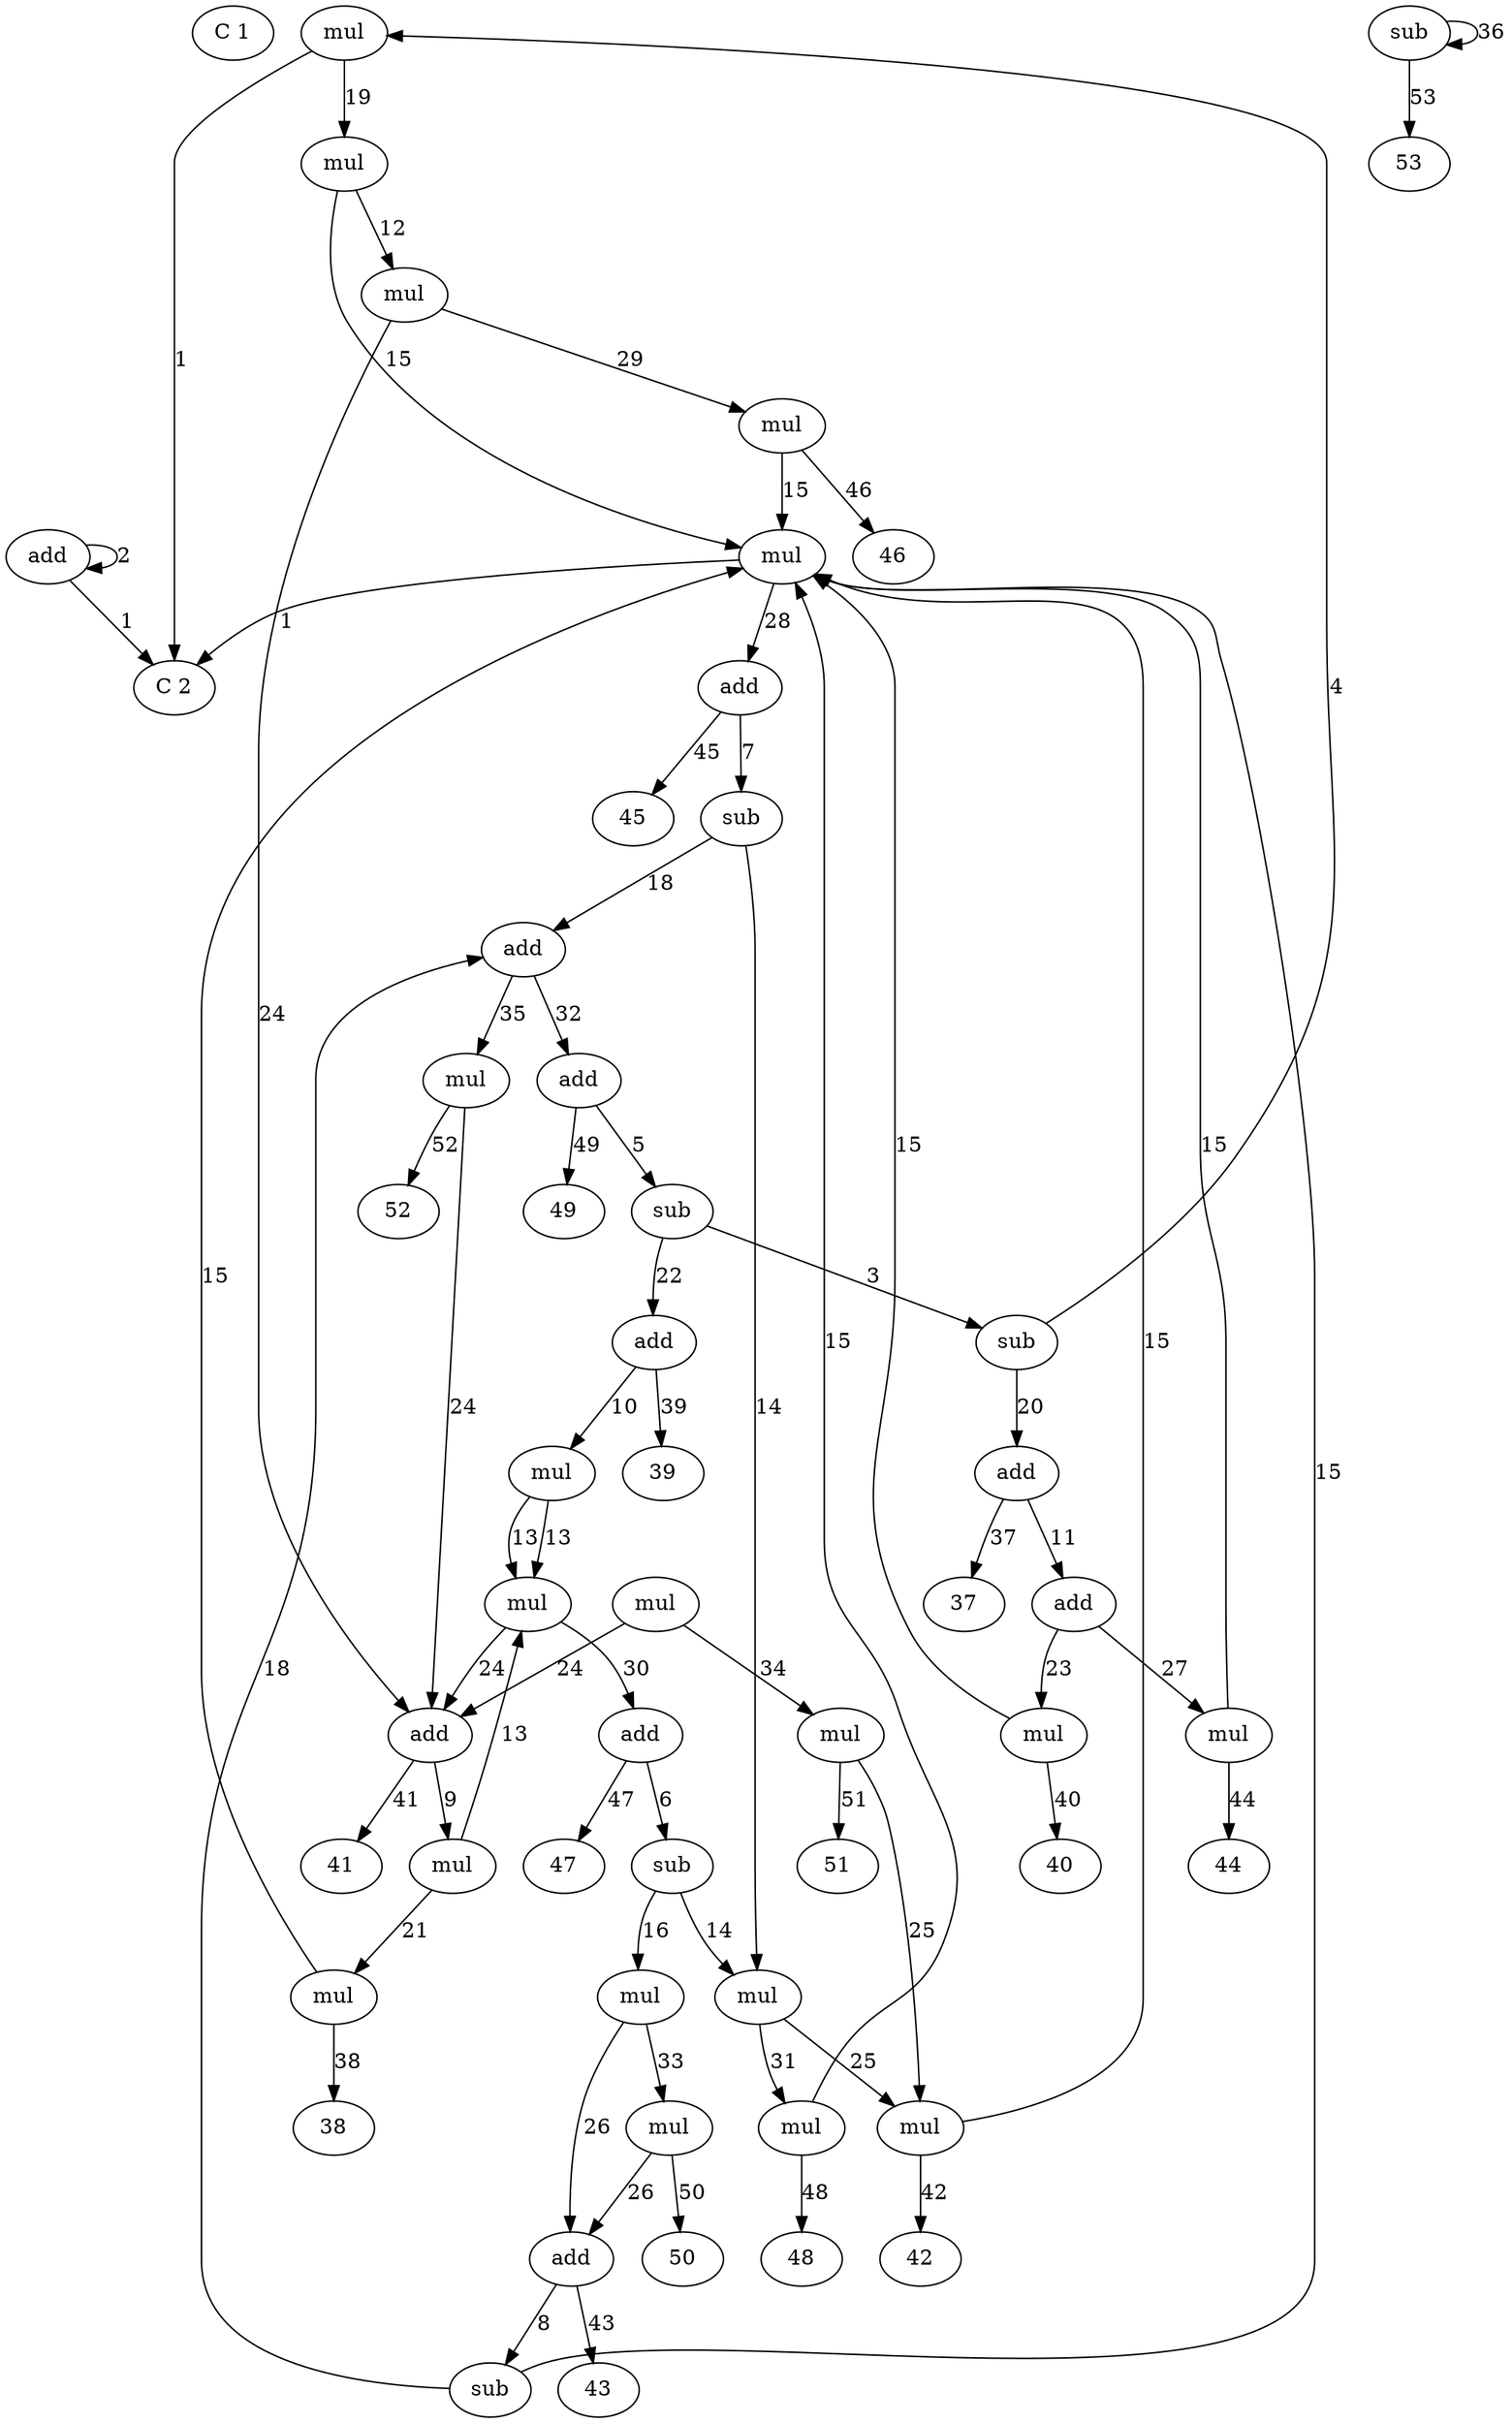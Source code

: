 digraph G {
0 [label="C 1"]
1 [label="C 2"]
2 [label="add"]
2 -> 1 [label="1"]
2 -> 2 [label="2"]
3 [label="sub"]
3 -> 4 [label="4"]
3 -> 20 [label="20"]
4 [label="mul"]
4 -> 1 [label="1"]
4 -> 19 [label="19"]
5 [label="sub"]
5 -> 3 [label="3"]
5 -> 22 [label="22"]
6 [label="sub"]
6 -> 14 [label="14"]
6 -> 16 [label="16"]
7 [label="sub"]
7 -> 14 [label="14"]
7 -> 18 [label="18"]
8 [label="sub"]
8 -> 15 [label="15"]
8 -> 18 [label="18"]
9 [label="mul"]
9 -> 13 [label="13"]
9 -> 21 [label="21"]
10 [label="mul"]
10 -> 13 [label="13"]
10 -> 13 [label="13"]
11 [label="add"]
11 -> 23 [label="23"]
11 -> 27 [label="27"]
12 [label="mul"]
12 -> 24 [label="24"]
12 -> 29 [label="29"]
13 [label="mul"]
13 -> 24 [label="24"]
13 -> 30 [label="30"]
14 [label="mul"]
14 -> 25 [label="25"]
14 -> 31 [label="31"]
15 [label="mul"]
15 -> 1 [label="1"]
15 -> 28 [label="28"]
16 [label="mul"]
16 -> 26 [label="26"]
16 -> 33 [label="33"]
17 [label="mul"]
17 -> 24 [label="24"]
17 -> 34 [label="34"]
18 [label="add"]
18 -> 32 [label="32"]
18 -> 35 [label="35"]
19 [label="mul"]
19 -> 12 [label="12"]
19 -> 15 [label="15"]
20 [label="add"]
20 -> 11 [label="11"]
20 -> 37 [label="37"]
21 [label="mul"]
21 -> 15 [label="15"]
21 -> 38 [label="38"]
22 [label="add"]
22 -> 10 [label="10"]
22 -> 39 [label="39"]
23 [label="mul"]
23 -> 15 [label="15"]
23 -> 40 [label="40"]
24 [label="add"]
24 -> 9 [label="9"]
24 -> 41 [label="41"]
25 [label="mul"]
25 -> 15 [label="15"]
25 -> 42 [label="42"]
26 [label="add"]
26 -> 8 [label="8"]
26 -> 43 [label="43"]
27 [label="mul"]
27 -> 15 [label="15"]
27 -> 44 [label="44"]
28 [label="add"]
28 -> 7 [label="7"]
28 -> 45 [label="45"]
29 [label="mul"]
29 -> 15 [label="15"]
29 -> 46 [label="46"]
30 [label="add"]
30 -> 6 [label="6"]
30 -> 47 [label="47"]
31 [label="mul"]
31 -> 15 [label="15"]
31 -> 48 [label="48"]
32 [label="add"]
32 -> 5 [label="5"]
32 -> 49 [label="49"]
33 [label="mul"]
33 -> 26 [label="26"]
33 -> 50 [label="50"]
34 [label="mul"]
34 -> 25 [label="25"]
34 -> 51 [label="51"]
35 [label="mul"]
35 -> 24 [label="24"]
35 -> 52 [label="52"]
36 [label="sub"]
36 -> 36 [label="36"]
36 -> 53 [label="53"]
}
